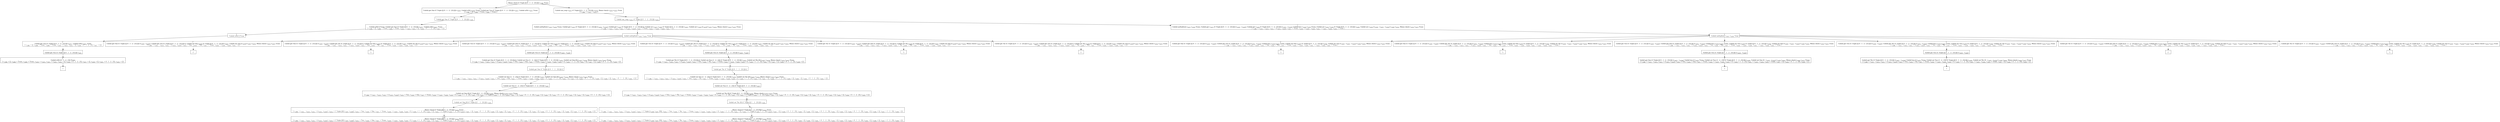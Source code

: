 digraph {
    graph [rankdir=TB
          ,bgcolor=transparent];
    node [shape=box
         ,fillcolor=white
         ,style=filled];
    0 [label=<O <BR/> Memo check (C Triple [[] 0 : 1 : 2 : [3] []]) v<SUB>1380</SUB> Trueo>];
    1 [label=<C <BR/> Unfold get One (C Triple [[] 0 : 1 : 2 : [3] []]) v<SUB>1410</SUB>, Unfold isNil v<SUB>1410</SUB> Trueo, Unfold get Two (C Triple [[] 0 : 1 : 2 : [3] []]) v<SUB>1411</SUB>, Unfold isNil v<SUB>1411</SUB> Trueo <BR/>  [ v<SUB>1380</SUB> &rarr; [], v<SUB>1408</SUB> &rarr; Trueo, v<SUB>1409</SUB> &rarr; Trueo ] >];
    2 [label=<C <BR/> Unfold one_step v<SUB>1412</SUB> (C Triple [[] 0 : 1 : 2 : [3] []]) v<SUB>1414</SUB>, Memo check v<SUB>1414</SUB> v<SUB>1413</SUB> Trueo <BR/>  [ v<SUB>1380</SUB> &rarr; v<SUB>1412</SUB> : v<SUB>1413</SUB> ] >];
    3 [label=<O <BR/> Unfold get One (C Triple [[] 0 : 1 : 2 : [3] []]) v<SUB>1410</SUB>>];
    4 [label=<C <BR/> Unfold isNil [] Trueo, Unfold get Two (C Triple [[] 0 : 1 : 2 : [3] []]) v<SUB>1411</SUB>, Unfold isNil v<SUB>1411</SUB> Trueo <BR/>  [ v<SUB>1380</SUB> &rarr; [], v<SUB>1408</SUB> &rarr; Trueo, v<SUB>1409</SUB> &rarr; Trueo, v<SUB>1410</SUB> &rarr; v<SUB>1415</SUB>, v<SUB>1415</SUB> &rarr; [], v<SUB>1416</SUB> &rarr; 0 : 1 : 2 : [3], v<SUB>1417</SUB> &rarr; [] ] >];
    5 [label=<O <BR/> Unfold isNil [] Trueo>];
    6 [label=<C <BR/> Unfold get Two (C Triple [[] 0 : 1 : 2 : [3] []]) v<SUB>1411</SUB>, Unfold isNil v<SUB>1411</SUB> Trueo <BR/>  [ v<SUB>1380</SUB> &rarr; [], v<SUB>1408</SUB> &rarr; Trueo, v<SUB>1409</SUB> &rarr; Trueo, v<SUB>1410</SUB> &rarr; v<SUB>1415</SUB>, v<SUB>1415</SUB> &rarr; [], v<SUB>1416</SUB> &rarr; 0 : 1 : 2 : [3], v<SUB>1417</SUB> &rarr; [] ] >];
    7 [label=<O <BR/> Unfold get Two (C Triple [[] 0 : 1 : 2 : [3] []]) v<SUB>1411</SUB>>];
    8 [label=<C <BR/> Unfold isNil (0 : 1 : 2 : [3]) Trueo <BR/>  [ v<SUB>1380</SUB> &rarr; [], v<SUB>1408</SUB> &rarr; Trueo, v<SUB>1409</SUB> &rarr; Trueo, v<SUB>1410</SUB> &rarr; v<SUB>1415</SUB>, v<SUB>1411</SUB> &rarr; v<SUB>1421</SUB>, v<SUB>1415</SUB> &rarr; [], v<SUB>1416</SUB> &rarr; 0 : 1 : 2 : [3], v<SUB>1417</SUB> &rarr; [], v<SUB>1420</SUB> &rarr; [], v<SUB>1421</SUB> &rarr; 0 : 1 : 2 : [3], v<SUB>1422</SUB> &rarr; [] ] >];
    9 [label=<_|_>];
    10 [label=<O <BR/> Unfold one_step v<SUB>1412</SUB> (C Triple [[] 0 : 1 : 2 : [3] []]) v<SUB>1414</SUB>>];
    11 [label=<C <BR/> Unfold notEqStick v<SUB>1415</SUB> v<SUB>1416</SUB> Trueo, Unfold get v<SUB>1415</SUB> (C Triple [[] 0 : 1 : 2 : [3] []]) (v<SUB>1419</SUB> : v<SUB>1420</SUB>), Unfold get v<SUB>1416</SUB> (C Triple [[] 0 : 1 : 2 : [3] []]) [], Unfold set v<SUB>1415</SUB> v<SUB>1420</SUB> (C Triple [[] 0 : 1 : 2 : [3] []]) v<SUB>1422</SUB>, Unfold set v<SUB>1416</SUB> [v<SUB>1419</SUB>] v<SUB>1422</SUB> v<SUB>1414</SUB>, Memo check v<SUB>1414</SUB> v<SUB>1413</SUB> Trueo <BR/>  [ v<SUB>1380</SUB> &rarr; v<SUB>1412</SUB> : v<SUB>1413</SUB>, v<SUB>1412</SUB> &rarr; (v<SUB>1415</SUB>, v<SUB>1416</SUB>), v<SUB>1417</SUB> &rarr; Trueo, v<SUB>1418</SUB> &rarr; v<SUB>1419</SUB> : v<SUB>1420</SUB>, v<SUB>1421</SUB> &rarr; [] ] >];
    12 [label=<C <BR/> Unfold notEqStick v<SUB>1415</SUB> v<SUB>1416</SUB> Trueo, Unfold get v<SUB>1415</SUB> (C Triple [[] 0 : 1 : 2 : [3] []]) (v<SUB>1419</SUB> : v<SUB>1420</SUB>), Unfold get v<SUB>1416</SUB> (C Triple [[] 0 : 1 : 2 : [3] []]) (v<SUB>1423</SUB> : v<SUB>1424</SUB>), Unfold less v<SUB>1419</SUB> v<SUB>1423</SUB> Trueo, Unfold set v<SUB>1415</SUB> v<SUB>1420</SUB> (C Triple [[] 0 : 1 : 2 : [3] []]) v<SUB>1426</SUB>, Unfold set v<SUB>1416</SUB> (v<SUB>1419</SUB> : v<SUB>1423</SUB> : v<SUB>1424</SUB>) v<SUB>1426</SUB> v<SUB>1414</SUB>, Memo check v<SUB>1414</SUB> v<SUB>1413</SUB> Trueo <BR/>  [ v<SUB>1380</SUB> &rarr; v<SUB>1412</SUB> : v<SUB>1413</SUB>, v<SUB>1412</SUB> &rarr; (v<SUB>1415</SUB>, v<SUB>1416</SUB>), v<SUB>1417</SUB> &rarr; Trueo, v<SUB>1418</SUB> &rarr; v<SUB>1419</SUB> : v<SUB>1420</SUB>, v<SUB>1421</SUB> &rarr; v<SUB>1423</SUB> : v<SUB>1424</SUB>, v<SUB>1425</SUB> &rarr; Trueo ] >];
    13 [label=<O <BR/> Unfold notEqStick v<SUB>1415</SUB> v<SUB>1416</SUB> Trueo>];
    14 [label=<C <BR/> Unfold get One (C Triple [[] 0 : 1 : 2 : [3] []]) (v<SUB>1419</SUB> : v<SUB>1420</SUB>), Unfold get Two (C Triple [[] 0 : 1 : 2 : [3] []]) [], Unfold set One v<SUB>1420</SUB> (C Triple [[] 0 : 1 : 2 : [3] []]) v<SUB>1422</SUB>, Unfold set Two [v<SUB>1419</SUB>] v<SUB>1422</SUB> v<SUB>1414</SUB>, Memo check v<SUB>1414</SUB> v<SUB>1413</SUB> Trueo <BR/>  [ v<SUB>1380</SUB> &rarr; v<SUB>1412</SUB> : v<SUB>1413</SUB>, v<SUB>1412</SUB> &rarr; (v<SUB>1415</SUB>, v<SUB>1416</SUB>), v<SUB>1415</SUB> &rarr; One, v<SUB>1416</SUB> &rarr; Two, v<SUB>1417</SUB> &rarr; Trueo, v<SUB>1418</SUB> &rarr; v<SUB>1419</SUB> : v<SUB>1420</SUB>, v<SUB>1421</SUB> &rarr; [] ] >];
    15 [label=<C <BR/> Unfold get One (C Triple [[] 0 : 1 : 2 : [3] []]) (v<SUB>1419</SUB> : v<SUB>1420</SUB>), Unfold get Thr (C Triple [[] 0 : 1 : 2 : [3] []]) [], Unfold set One v<SUB>1420</SUB> (C Triple [[] 0 : 1 : 2 : [3] []]) v<SUB>1422</SUB>, Unfold set Thr [v<SUB>1419</SUB>] v<SUB>1422</SUB> v<SUB>1414</SUB>, Memo check v<SUB>1414</SUB> v<SUB>1413</SUB> Trueo <BR/>  [ v<SUB>1380</SUB> &rarr; v<SUB>1412</SUB> : v<SUB>1413</SUB>, v<SUB>1412</SUB> &rarr; (v<SUB>1415</SUB>, v<SUB>1416</SUB>), v<SUB>1415</SUB> &rarr; One, v<SUB>1416</SUB> &rarr; Thr, v<SUB>1417</SUB> &rarr; Trueo, v<SUB>1418</SUB> &rarr; v<SUB>1419</SUB> : v<SUB>1420</SUB>, v<SUB>1421</SUB> &rarr; [] ] >];
    16 [label=<C <BR/> Unfold get Two (C Triple [[] 0 : 1 : 2 : [3] []]) (v<SUB>1419</SUB> : v<SUB>1420</SUB>), Unfold get One (C Triple [[] 0 : 1 : 2 : [3] []]) [], Unfold set Two v<SUB>1420</SUB> (C Triple [[] 0 : 1 : 2 : [3] []]) v<SUB>1422</SUB>, Unfold set One [v<SUB>1419</SUB>] v<SUB>1422</SUB> v<SUB>1414</SUB>, Memo check v<SUB>1414</SUB> v<SUB>1413</SUB> Trueo <BR/>  [ v<SUB>1380</SUB> &rarr; v<SUB>1412</SUB> : v<SUB>1413</SUB>, v<SUB>1412</SUB> &rarr; (v<SUB>1415</SUB>, v<SUB>1416</SUB>), v<SUB>1415</SUB> &rarr; Two, v<SUB>1416</SUB> &rarr; One, v<SUB>1417</SUB> &rarr; Trueo, v<SUB>1418</SUB> &rarr; v<SUB>1419</SUB> : v<SUB>1420</SUB>, v<SUB>1421</SUB> &rarr; [] ] >];
    17 [label=<C <BR/> Unfold get Two (C Triple [[] 0 : 1 : 2 : [3] []]) (v<SUB>1419</SUB> : v<SUB>1420</SUB>), Unfold get Thr (C Triple [[] 0 : 1 : 2 : [3] []]) [], Unfold set Two v<SUB>1420</SUB> (C Triple [[] 0 : 1 : 2 : [3] []]) v<SUB>1422</SUB>, Unfold set Thr [v<SUB>1419</SUB>] v<SUB>1422</SUB> v<SUB>1414</SUB>, Memo check v<SUB>1414</SUB> v<SUB>1413</SUB> Trueo <BR/>  [ v<SUB>1380</SUB> &rarr; v<SUB>1412</SUB> : v<SUB>1413</SUB>, v<SUB>1412</SUB> &rarr; (v<SUB>1415</SUB>, v<SUB>1416</SUB>), v<SUB>1415</SUB> &rarr; Two, v<SUB>1416</SUB> &rarr; Thr, v<SUB>1417</SUB> &rarr; Trueo, v<SUB>1418</SUB> &rarr; v<SUB>1419</SUB> : v<SUB>1420</SUB>, v<SUB>1421</SUB> &rarr; [] ] >];
    18 [label=<C <BR/> Unfold get Thr (C Triple [[] 0 : 1 : 2 : [3] []]) (v<SUB>1419</SUB> : v<SUB>1420</SUB>), Unfold get One (C Triple [[] 0 : 1 : 2 : [3] []]) [], Unfold set Thr v<SUB>1420</SUB> (C Triple [[] 0 : 1 : 2 : [3] []]) v<SUB>1422</SUB>, Unfold set One [v<SUB>1419</SUB>] v<SUB>1422</SUB> v<SUB>1414</SUB>, Memo check v<SUB>1414</SUB> v<SUB>1413</SUB> Trueo <BR/>  [ v<SUB>1380</SUB> &rarr; v<SUB>1412</SUB> : v<SUB>1413</SUB>, v<SUB>1412</SUB> &rarr; (v<SUB>1415</SUB>, v<SUB>1416</SUB>), v<SUB>1415</SUB> &rarr; Thr, v<SUB>1416</SUB> &rarr; One, v<SUB>1417</SUB> &rarr; Trueo, v<SUB>1418</SUB> &rarr; v<SUB>1419</SUB> : v<SUB>1420</SUB>, v<SUB>1421</SUB> &rarr; [] ] >];
    19 [label=<C <BR/> Unfold get Thr (C Triple [[] 0 : 1 : 2 : [3] []]) (v<SUB>1419</SUB> : v<SUB>1420</SUB>), Unfold get Two (C Triple [[] 0 : 1 : 2 : [3] []]) [], Unfold set Thr v<SUB>1420</SUB> (C Triple [[] 0 : 1 : 2 : [3] []]) v<SUB>1422</SUB>, Unfold set Two [v<SUB>1419</SUB>] v<SUB>1422</SUB> v<SUB>1414</SUB>, Memo check v<SUB>1414</SUB> v<SUB>1413</SUB> Trueo <BR/>  [ v<SUB>1380</SUB> &rarr; v<SUB>1412</SUB> : v<SUB>1413</SUB>, v<SUB>1412</SUB> &rarr; (v<SUB>1415</SUB>, v<SUB>1416</SUB>), v<SUB>1415</SUB> &rarr; Thr, v<SUB>1416</SUB> &rarr; Two, v<SUB>1417</SUB> &rarr; Trueo, v<SUB>1418</SUB> &rarr; v<SUB>1419</SUB> : v<SUB>1420</SUB>, v<SUB>1421</SUB> &rarr; [] ] >];
    20 [label=<_|_>];
    21 [label=<_|_>];
    22 [label=<O <BR/> Unfold get Two (C Triple [[] 0 : 1 : 2 : [3] []]) (v<SUB>1419</SUB> : v<SUB>1420</SUB>)>];
    23 [label=<C <BR/> Unfold get One (C Triple [[] 0 : 1 : 2 : [3] []]) [], Unfold set Two (1 : 2 : [3]) (C Triple [[] 0 : 1 : 2 : [3] []]) v<SUB>1422</SUB>, Unfold set One [0] v<SUB>1422</SUB> v<SUB>1414</SUB>, Memo check v<SUB>1414</SUB> v<SUB>1413</SUB> Trueo <BR/>  [ v<SUB>1380</SUB> &rarr; v<SUB>1412</SUB> : v<SUB>1413</SUB>, v<SUB>1412</SUB> &rarr; (v<SUB>1415</SUB>, v<SUB>1416</SUB>), v<SUB>1415</SUB> &rarr; Two, v<SUB>1416</SUB> &rarr; One, v<SUB>1417</SUB> &rarr; Trueo, v<SUB>1418</SUB> &rarr; v<SUB>1419</SUB> : v<SUB>1420</SUB>, v<SUB>1419</SUB> &rarr; 0, v<SUB>1420</SUB> &rarr; 1 : 2 : [3], v<SUB>1421</SUB> &rarr; [], v<SUB>1427</SUB> &rarr; [], v<SUB>1428</SUB> &rarr; 0 : 1 : 2 : [3], v<SUB>1429</SUB> &rarr; [] ] >];
    24 [label=<O <BR/> Unfold get One (C Triple [[] 0 : 1 : 2 : [3] []]) []>];
    25 [label=<C <BR/> Unfold set Two (1 : 2 : [3]) (C Triple [[] 0 : 1 : 2 : [3] []]) v<SUB>1422</SUB>, Unfold set One [0] v<SUB>1422</SUB> v<SUB>1414</SUB>, Memo check v<SUB>1414</SUB> v<SUB>1413</SUB> Trueo <BR/>  [ v<SUB>1380</SUB> &rarr; v<SUB>1412</SUB> : v<SUB>1413</SUB>, v<SUB>1412</SUB> &rarr; (v<SUB>1415</SUB>, v<SUB>1416</SUB>), v<SUB>1415</SUB> &rarr; Two, v<SUB>1416</SUB> &rarr; One, v<SUB>1417</SUB> &rarr; Trueo, v<SUB>1418</SUB> &rarr; v<SUB>1419</SUB> : v<SUB>1420</SUB>, v<SUB>1419</SUB> &rarr; 0, v<SUB>1420</SUB> &rarr; 1 : 2 : [3], v<SUB>1421</SUB> &rarr; [], v<SUB>1427</SUB> &rarr; [], v<SUB>1428</SUB> &rarr; 0 : 1 : 2 : [3], v<SUB>1429</SUB> &rarr; [], v<SUB>1430</SUB> &rarr; [], v<SUB>1431</SUB> &rarr; 0 : 1 : 2 : [3], v<SUB>1432</SUB> &rarr; [] ] >];
    26 [label=<O <BR/> Unfold set Two (1 : 2 : [3]) (C Triple [[] 0 : 1 : 2 : [3] []]) v<SUB>1422</SUB>>];
    27 [label=<C <BR/> Unfold set One [0] (C Triple [[] 1 : 2 : [3] []]) v<SUB>1414</SUB>, Memo check v<SUB>1414</SUB> v<SUB>1413</SUB> Trueo <BR/>  [ v<SUB>1380</SUB> &rarr; v<SUB>1412</SUB> : v<SUB>1413</SUB>, v<SUB>1412</SUB> &rarr; (v<SUB>1415</SUB>, v<SUB>1416</SUB>), v<SUB>1415</SUB> &rarr; Two, v<SUB>1416</SUB> &rarr; One, v<SUB>1417</SUB> &rarr; Trueo, v<SUB>1418</SUB> &rarr; v<SUB>1419</SUB> : v<SUB>1420</SUB>, v<SUB>1419</SUB> &rarr; 0, v<SUB>1420</SUB> &rarr; 1 : 2 : [3], v<SUB>1421</SUB> &rarr; [], v<SUB>1422</SUB> &rarr; C Triple [v<SUB>1433</SUB> 1 : 2 : [3] v<SUB>1435</SUB>], v<SUB>1427</SUB> &rarr; [], v<SUB>1428</SUB> &rarr; 0 : 1 : 2 : [3], v<SUB>1429</SUB> &rarr; [], v<SUB>1430</SUB> &rarr; [], v<SUB>1431</SUB> &rarr; 0 : 1 : 2 : [3], v<SUB>1432</SUB> &rarr; [], v<SUB>1433</SUB> &rarr; [], v<SUB>1434</SUB> &rarr; 0 : 1 : 2 : [3], v<SUB>1435</SUB> &rarr; [] ] >];
    28 [label=<O <BR/> Unfold set One [0] (C Triple [[] 1 : 2 : [3] []]) v<SUB>1414</SUB>>];
    29 [label=<C <BR/> Memo check (C Triple [[0] 1 : 2 : [3] []]) v<SUB>1413</SUB> Trueo <BR/>  [ v<SUB>1380</SUB> &rarr; v<SUB>1412</SUB> : v<SUB>1413</SUB>, v<SUB>1412</SUB> &rarr; (v<SUB>1415</SUB>, v<SUB>1416</SUB>), v<SUB>1414</SUB> &rarr; C Triple [[0] v<SUB>1437</SUB> v<SUB>1438</SUB>], v<SUB>1415</SUB> &rarr; Two, v<SUB>1416</SUB> &rarr; One, v<SUB>1417</SUB> &rarr; Trueo, v<SUB>1418</SUB> &rarr; v<SUB>1419</SUB> : v<SUB>1420</SUB>, v<SUB>1419</SUB> &rarr; 0, v<SUB>1420</SUB> &rarr; 1 : 2 : [3], v<SUB>1421</SUB> &rarr; [], v<SUB>1422</SUB> &rarr; C Triple [v<SUB>1433</SUB> 1 : 2 : [3] v<SUB>1435</SUB>], v<SUB>1427</SUB> &rarr; [], v<SUB>1428</SUB> &rarr; 0 : 1 : 2 : [3], v<SUB>1429</SUB> &rarr; [], v<SUB>1430</SUB> &rarr; [], v<SUB>1431</SUB> &rarr; 0 : 1 : 2 : [3], v<SUB>1432</SUB> &rarr; [], v<SUB>1433</SUB> &rarr; [], v<SUB>1434</SUB> &rarr; 0 : 1 : 2 : [3], v<SUB>1435</SUB> &rarr; [], v<SUB>1436</SUB> &rarr; [], v<SUB>1437</SUB> &rarr; 1 : 2 : [3], v<SUB>1438</SUB> &rarr; [] ] >];
    30 [label=<Leaf <BR/> Memo check (C Triple [[0] 1 : 2 : [3] []]) v<SUB>1413</SUB> Trueo <BR/>  [ v<SUB>1380</SUB> &rarr; v<SUB>1412</SUB> : v<SUB>1413</SUB>, v<SUB>1412</SUB> &rarr; (v<SUB>1415</SUB>, v<SUB>1416</SUB>), v<SUB>1414</SUB> &rarr; C Triple [[0] v<SUB>1437</SUB> v<SUB>1438</SUB>], v<SUB>1415</SUB> &rarr; Two, v<SUB>1416</SUB> &rarr; One, v<SUB>1417</SUB> &rarr; Trueo, v<SUB>1418</SUB> &rarr; v<SUB>1419</SUB> : v<SUB>1420</SUB>, v<SUB>1419</SUB> &rarr; 0, v<SUB>1420</SUB> &rarr; 1 : 2 : [3], v<SUB>1421</SUB> &rarr; [], v<SUB>1422</SUB> &rarr; C Triple [v<SUB>1433</SUB> 1 : 2 : [3] v<SUB>1435</SUB>], v<SUB>1427</SUB> &rarr; [], v<SUB>1428</SUB> &rarr; 0 : 1 : 2 : [3], v<SUB>1429</SUB> &rarr; [], v<SUB>1430</SUB> &rarr; [], v<SUB>1431</SUB> &rarr; 0 : 1 : 2 : [3], v<SUB>1432</SUB> &rarr; [], v<SUB>1433</SUB> &rarr; [], v<SUB>1434</SUB> &rarr; 0 : 1 : 2 : [3], v<SUB>1435</SUB> &rarr; [], v<SUB>1436</SUB> &rarr; [], v<SUB>1437</SUB> &rarr; 1 : 2 : [3], v<SUB>1438</SUB> &rarr; [] ] >];
    31 [label=<O <BR/> Unfold get Two (C Triple [[] 0 : 1 : 2 : [3] []]) (v<SUB>1419</SUB> : v<SUB>1420</SUB>)>];
    32 [label=<C <BR/> Unfold get Thr (C Triple [[] 0 : 1 : 2 : [3] []]) [], Unfold set Two (1 : 2 : [3]) (C Triple [[] 0 : 1 : 2 : [3] []]) v<SUB>1422</SUB>, Unfold set Thr [0] v<SUB>1422</SUB> v<SUB>1414</SUB>, Memo check v<SUB>1414</SUB> v<SUB>1413</SUB> Trueo <BR/>  [ v<SUB>1380</SUB> &rarr; v<SUB>1412</SUB> : v<SUB>1413</SUB>, v<SUB>1412</SUB> &rarr; (v<SUB>1415</SUB>, v<SUB>1416</SUB>), v<SUB>1415</SUB> &rarr; Two, v<SUB>1416</SUB> &rarr; Thr, v<SUB>1417</SUB> &rarr; Trueo, v<SUB>1418</SUB> &rarr; v<SUB>1419</SUB> : v<SUB>1420</SUB>, v<SUB>1419</SUB> &rarr; 0, v<SUB>1420</SUB> &rarr; 1 : 2 : [3], v<SUB>1421</SUB> &rarr; [], v<SUB>1427</SUB> &rarr; [], v<SUB>1428</SUB> &rarr; 0 : 1 : 2 : [3], v<SUB>1429</SUB> &rarr; [] ] >];
    33 [label=<O <BR/> Unfold get Thr (C Triple [[] 0 : 1 : 2 : [3] []]) []>];
    34 [label=<C <BR/> Unfold set Two (1 : 2 : [3]) (C Triple [[] 0 : 1 : 2 : [3] []]) v<SUB>1422</SUB>, Unfold set Thr [0] v<SUB>1422</SUB> v<SUB>1414</SUB>, Memo check v<SUB>1414</SUB> v<SUB>1413</SUB> Trueo <BR/>  [ v<SUB>1380</SUB> &rarr; v<SUB>1412</SUB> : v<SUB>1413</SUB>, v<SUB>1412</SUB> &rarr; (v<SUB>1415</SUB>, v<SUB>1416</SUB>), v<SUB>1415</SUB> &rarr; Two, v<SUB>1416</SUB> &rarr; Thr, v<SUB>1417</SUB> &rarr; Trueo, v<SUB>1418</SUB> &rarr; v<SUB>1419</SUB> : v<SUB>1420</SUB>, v<SUB>1419</SUB> &rarr; 0, v<SUB>1420</SUB> &rarr; 1 : 2 : [3], v<SUB>1421</SUB> &rarr; [], v<SUB>1427</SUB> &rarr; [], v<SUB>1428</SUB> &rarr; 0 : 1 : 2 : [3], v<SUB>1429</SUB> &rarr; [], v<SUB>1430</SUB> &rarr; [], v<SUB>1431</SUB> &rarr; 0 : 1 : 2 : [3], v<SUB>1432</SUB> &rarr; [] ] >];
    35 [label=<O <BR/> Unfold set Two (1 : 2 : [3]) (C Triple [[] 0 : 1 : 2 : [3] []]) v<SUB>1422</SUB>>];
    36 [label=<C <BR/> Unfold set Thr [0] (C Triple [[] 1 : 2 : [3] []]) v<SUB>1414</SUB>, Memo check v<SUB>1414</SUB> v<SUB>1413</SUB> Trueo <BR/>  [ v<SUB>1380</SUB> &rarr; v<SUB>1412</SUB> : v<SUB>1413</SUB>, v<SUB>1412</SUB> &rarr; (v<SUB>1415</SUB>, v<SUB>1416</SUB>), v<SUB>1415</SUB> &rarr; Two, v<SUB>1416</SUB> &rarr; Thr, v<SUB>1417</SUB> &rarr; Trueo, v<SUB>1418</SUB> &rarr; v<SUB>1419</SUB> : v<SUB>1420</SUB>, v<SUB>1419</SUB> &rarr; 0, v<SUB>1420</SUB> &rarr; 1 : 2 : [3], v<SUB>1421</SUB> &rarr; [], v<SUB>1422</SUB> &rarr; C Triple [v<SUB>1433</SUB> 1 : 2 : [3] v<SUB>1435</SUB>], v<SUB>1427</SUB> &rarr; [], v<SUB>1428</SUB> &rarr; 0 : 1 : 2 : [3], v<SUB>1429</SUB> &rarr; [], v<SUB>1430</SUB> &rarr; [], v<SUB>1431</SUB> &rarr; 0 : 1 : 2 : [3], v<SUB>1432</SUB> &rarr; [], v<SUB>1433</SUB> &rarr; [], v<SUB>1434</SUB> &rarr; 0 : 1 : 2 : [3], v<SUB>1435</SUB> &rarr; [] ] >];
    37 [label=<O <BR/> Unfold set Thr [0] (C Triple [[] 1 : 2 : [3] []]) v<SUB>1414</SUB>>];
    38 [label=<C <BR/> Memo check (C Triple [[] 1 : 2 : [3] [0]]) v<SUB>1413</SUB> Trueo <BR/>  [ v<SUB>1380</SUB> &rarr; v<SUB>1412</SUB> : v<SUB>1413</SUB>, v<SUB>1412</SUB> &rarr; (v<SUB>1415</SUB>, v<SUB>1416</SUB>), v<SUB>1414</SUB> &rarr; C Triple [v<SUB>1436</SUB> v<SUB>1437</SUB> [0]], v<SUB>1415</SUB> &rarr; Two, v<SUB>1416</SUB> &rarr; Thr, v<SUB>1417</SUB> &rarr; Trueo, v<SUB>1418</SUB> &rarr; v<SUB>1419</SUB> : v<SUB>1420</SUB>, v<SUB>1419</SUB> &rarr; 0, v<SUB>1420</SUB> &rarr; 1 : 2 : [3], v<SUB>1421</SUB> &rarr; [], v<SUB>1422</SUB> &rarr; C Triple [v<SUB>1433</SUB> 1 : 2 : [3] v<SUB>1435</SUB>], v<SUB>1427</SUB> &rarr; [], v<SUB>1428</SUB> &rarr; 0 : 1 : 2 : [3], v<SUB>1429</SUB> &rarr; [], v<SUB>1430</SUB> &rarr; [], v<SUB>1431</SUB> &rarr; 0 : 1 : 2 : [3], v<SUB>1432</SUB> &rarr; [], v<SUB>1433</SUB> &rarr; [], v<SUB>1434</SUB> &rarr; 0 : 1 : 2 : [3], v<SUB>1435</SUB> &rarr; [], v<SUB>1436</SUB> &rarr; [], v<SUB>1437</SUB> &rarr; 1 : 2 : [3], v<SUB>1438</SUB> &rarr; [] ] >];
    39 [label=<Leaf <BR/> Memo check (C Triple [[] 1 : 2 : [3] [0]]) v<SUB>1413</SUB> Trueo <BR/>  [ v<SUB>1380</SUB> &rarr; v<SUB>1412</SUB> : v<SUB>1413</SUB>, v<SUB>1412</SUB> &rarr; (v<SUB>1415</SUB>, v<SUB>1416</SUB>), v<SUB>1414</SUB> &rarr; C Triple [v<SUB>1436</SUB> v<SUB>1437</SUB> [0]], v<SUB>1415</SUB> &rarr; Two, v<SUB>1416</SUB> &rarr; Thr, v<SUB>1417</SUB> &rarr; Trueo, v<SUB>1418</SUB> &rarr; v<SUB>1419</SUB> : v<SUB>1420</SUB>, v<SUB>1419</SUB> &rarr; 0, v<SUB>1420</SUB> &rarr; 1 : 2 : [3], v<SUB>1421</SUB> &rarr; [], v<SUB>1422</SUB> &rarr; C Triple [v<SUB>1433</SUB> 1 : 2 : [3] v<SUB>1435</SUB>], v<SUB>1427</SUB> &rarr; [], v<SUB>1428</SUB> &rarr; 0 : 1 : 2 : [3], v<SUB>1429</SUB> &rarr; [], v<SUB>1430</SUB> &rarr; [], v<SUB>1431</SUB> &rarr; 0 : 1 : 2 : [3], v<SUB>1432</SUB> &rarr; [], v<SUB>1433</SUB> &rarr; [], v<SUB>1434</SUB> &rarr; 0 : 1 : 2 : [3], v<SUB>1435</SUB> &rarr; [], v<SUB>1436</SUB> &rarr; [], v<SUB>1437</SUB> &rarr; 1 : 2 : [3], v<SUB>1438</SUB> &rarr; [] ] >];
    40 [label=<_|_>];
    41 [label=<_|_>];
    42 [label=<O <BR/> Unfold notEqStick v<SUB>1415</SUB> v<SUB>1416</SUB> Trueo>];
    43 [label=<C <BR/> Unfold get One (C Triple [[] 0 : 1 : 2 : [3] []]) (v<SUB>1419</SUB> : v<SUB>1420</SUB>), Unfold get Two (C Triple [[] 0 : 1 : 2 : [3] []]) (v<SUB>1423</SUB> : v<SUB>1424</SUB>), Unfold less v<SUB>1419</SUB> v<SUB>1423</SUB> Trueo, Unfold set One v<SUB>1420</SUB> (C Triple [[] 0 : 1 : 2 : [3] []]) v<SUB>1426</SUB>, Unfold set Two (v<SUB>1419</SUB> : v<SUB>1423</SUB> : v<SUB>1424</SUB>) v<SUB>1426</SUB> v<SUB>1414</SUB>, Memo check v<SUB>1414</SUB> v<SUB>1413</SUB> Trueo <BR/>  [ v<SUB>1380</SUB> &rarr; v<SUB>1412</SUB> : v<SUB>1413</SUB>, v<SUB>1412</SUB> &rarr; (v<SUB>1415</SUB>, v<SUB>1416</SUB>), v<SUB>1415</SUB> &rarr; One, v<SUB>1416</SUB> &rarr; Two, v<SUB>1417</SUB> &rarr; Trueo, v<SUB>1418</SUB> &rarr; v<SUB>1419</SUB> : v<SUB>1420</SUB>, v<SUB>1421</SUB> &rarr; v<SUB>1423</SUB> : v<SUB>1424</SUB>, v<SUB>1425</SUB> &rarr; Trueo ] >];
    44 [label=<C <BR/> Unfold get One (C Triple [[] 0 : 1 : 2 : [3] []]) (v<SUB>1419</SUB> : v<SUB>1420</SUB>), Unfold get Thr (C Triple [[] 0 : 1 : 2 : [3] []]) (v<SUB>1423</SUB> : v<SUB>1424</SUB>), Unfold less v<SUB>1419</SUB> v<SUB>1423</SUB> Trueo, Unfold set One v<SUB>1420</SUB> (C Triple [[] 0 : 1 : 2 : [3] []]) v<SUB>1426</SUB>, Unfold set Thr (v<SUB>1419</SUB> : v<SUB>1423</SUB> : v<SUB>1424</SUB>) v<SUB>1426</SUB> v<SUB>1414</SUB>, Memo check v<SUB>1414</SUB> v<SUB>1413</SUB> Trueo <BR/>  [ v<SUB>1380</SUB> &rarr; v<SUB>1412</SUB> : v<SUB>1413</SUB>, v<SUB>1412</SUB> &rarr; (v<SUB>1415</SUB>, v<SUB>1416</SUB>), v<SUB>1415</SUB> &rarr; One, v<SUB>1416</SUB> &rarr; Thr, v<SUB>1417</SUB> &rarr; Trueo, v<SUB>1418</SUB> &rarr; v<SUB>1419</SUB> : v<SUB>1420</SUB>, v<SUB>1421</SUB> &rarr; v<SUB>1423</SUB> : v<SUB>1424</SUB>, v<SUB>1425</SUB> &rarr; Trueo ] >];
    45 [label=<C <BR/> Unfold get Two (C Triple [[] 0 : 1 : 2 : [3] []]) (v<SUB>1419</SUB> : v<SUB>1420</SUB>), Unfold get One (C Triple [[] 0 : 1 : 2 : [3] []]) (v<SUB>1423</SUB> : v<SUB>1424</SUB>), Unfold less v<SUB>1419</SUB> v<SUB>1423</SUB> Trueo, Unfold set Two v<SUB>1420</SUB> (C Triple [[] 0 : 1 : 2 : [3] []]) v<SUB>1426</SUB>, Unfold set One (v<SUB>1419</SUB> : v<SUB>1423</SUB> : v<SUB>1424</SUB>) v<SUB>1426</SUB> v<SUB>1414</SUB>, Memo check v<SUB>1414</SUB> v<SUB>1413</SUB> Trueo <BR/>  [ v<SUB>1380</SUB> &rarr; v<SUB>1412</SUB> : v<SUB>1413</SUB>, v<SUB>1412</SUB> &rarr; (v<SUB>1415</SUB>, v<SUB>1416</SUB>), v<SUB>1415</SUB> &rarr; Two, v<SUB>1416</SUB> &rarr; One, v<SUB>1417</SUB> &rarr; Trueo, v<SUB>1418</SUB> &rarr; v<SUB>1419</SUB> : v<SUB>1420</SUB>, v<SUB>1421</SUB> &rarr; v<SUB>1423</SUB> : v<SUB>1424</SUB>, v<SUB>1425</SUB> &rarr; Trueo ] >];
    46 [label=<C <BR/> Unfold get Two (C Triple [[] 0 : 1 : 2 : [3] []]) (v<SUB>1419</SUB> : v<SUB>1420</SUB>), Unfold get Thr (C Triple [[] 0 : 1 : 2 : [3] []]) (v<SUB>1423</SUB> : v<SUB>1424</SUB>), Unfold less v<SUB>1419</SUB> v<SUB>1423</SUB> Trueo, Unfold set Two v<SUB>1420</SUB> (C Triple [[] 0 : 1 : 2 : [3] []]) v<SUB>1426</SUB>, Unfold set Thr (v<SUB>1419</SUB> : v<SUB>1423</SUB> : v<SUB>1424</SUB>) v<SUB>1426</SUB> v<SUB>1414</SUB>, Memo check v<SUB>1414</SUB> v<SUB>1413</SUB> Trueo <BR/>  [ v<SUB>1380</SUB> &rarr; v<SUB>1412</SUB> : v<SUB>1413</SUB>, v<SUB>1412</SUB> &rarr; (v<SUB>1415</SUB>, v<SUB>1416</SUB>), v<SUB>1415</SUB> &rarr; Two, v<SUB>1416</SUB> &rarr; Thr, v<SUB>1417</SUB> &rarr; Trueo, v<SUB>1418</SUB> &rarr; v<SUB>1419</SUB> : v<SUB>1420</SUB>, v<SUB>1421</SUB> &rarr; v<SUB>1423</SUB> : v<SUB>1424</SUB>, v<SUB>1425</SUB> &rarr; Trueo ] >];
    47 [label=<C <BR/> Unfold get Thr (C Triple [[] 0 : 1 : 2 : [3] []]) (v<SUB>1419</SUB> : v<SUB>1420</SUB>), Unfold get One (C Triple [[] 0 : 1 : 2 : [3] []]) (v<SUB>1423</SUB> : v<SUB>1424</SUB>), Unfold less v<SUB>1419</SUB> v<SUB>1423</SUB> Trueo, Unfold set Thr v<SUB>1420</SUB> (C Triple [[] 0 : 1 : 2 : [3] []]) v<SUB>1426</SUB>, Unfold set One (v<SUB>1419</SUB> : v<SUB>1423</SUB> : v<SUB>1424</SUB>) v<SUB>1426</SUB> v<SUB>1414</SUB>, Memo check v<SUB>1414</SUB> v<SUB>1413</SUB> Trueo <BR/>  [ v<SUB>1380</SUB> &rarr; v<SUB>1412</SUB> : v<SUB>1413</SUB>, v<SUB>1412</SUB> &rarr; (v<SUB>1415</SUB>, v<SUB>1416</SUB>), v<SUB>1415</SUB> &rarr; Thr, v<SUB>1416</SUB> &rarr; One, v<SUB>1417</SUB> &rarr; Trueo, v<SUB>1418</SUB> &rarr; v<SUB>1419</SUB> : v<SUB>1420</SUB>, v<SUB>1421</SUB> &rarr; v<SUB>1423</SUB> : v<SUB>1424</SUB>, v<SUB>1425</SUB> &rarr; Trueo ] >];
    48 [label=<C <BR/> Unfold get Thr (C Triple [[] 0 : 1 : 2 : [3] []]) (v<SUB>1419</SUB> : v<SUB>1420</SUB>), Unfold get Two (C Triple [[] 0 : 1 : 2 : [3] []]) (v<SUB>1423</SUB> : v<SUB>1424</SUB>), Unfold less v<SUB>1419</SUB> v<SUB>1423</SUB> Trueo, Unfold set Thr v<SUB>1420</SUB> (C Triple [[] 0 : 1 : 2 : [3] []]) v<SUB>1426</SUB>, Unfold set Two (v<SUB>1419</SUB> : v<SUB>1423</SUB> : v<SUB>1424</SUB>) v<SUB>1426</SUB> v<SUB>1414</SUB>, Memo check v<SUB>1414</SUB> v<SUB>1413</SUB> Trueo <BR/>  [ v<SUB>1380</SUB> &rarr; v<SUB>1412</SUB> : v<SUB>1413</SUB>, v<SUB>1412</SUB> &rarr; (v<SUB>1415</SUB>, v<SUB>1416</SUB>), v<SUB>1415</SUB> &rarr; Thr, v<SUB>1416</SUB> &rarr; Two, v<SUB>1417</SUB> &rarr; Trueo, v<SUB>1418</SUB> &rarr; v<SUB>1419</SUB> : v<SUB>1420</SUB>, v<SUB>1421</SUB> &rarr; v<SUB>1423</SUB> : v<SUB>1424</SUB>, v<SUB>1425</SUB> &rarr; Trueo ] >];
    49 [label=<_|_>];
    50 [label=<_|_>];
    51 [label=<O <BR/> Unfold get Two (C Triple [[] 0 : 1 : 2 : [3] []]) (v<SUB>1419</SUB> : v<SUB>1420</SUB>)>];
    52 [label=<C <BR/> Unfold get One (C Triple [[] 0 : 1 : 2 : [3] []]) (v<SUB>1423</SUB> : v<SUB>1424</SUB>), Unfold less 0 v<SUB>1423</SUB> Trueo, Unfold set Two (1 : 2 : [3]) (C Triple [[] 0 : 1 : 2 : [3] []]) v<SUB>1426</SUB>, Unfold set One (0 : v<SUB>1423</SUB> : v<SUB>1424</SUB>) v<SUB>1426</SUB> v<SUB>1414</SUB>, Memo check v<SUB>1414</SUB> v<SUB>1413</SUB> Trueo <BR/>  [ v<SUB>1380</SUB> &rarr; v<SUB>1412</SUB> : v<SUB>1413</SUB>, v<SUB>1412</SUB> &rarr; (v<SUB>1415</SUB>, v<SUB>1416</SUB>), v<SUB>1415</SUB> &rarr; Two, v<SUB>1416</SUB> &rarr; One, v<SUB>1417</SUB> &rarr; Trueo, v<SUB>1418</SUB> &rarr; v<SUB>1419</SUB> : v<SUB>1420</SUB>, v<SUB>1419</SUB> &rarr; 0, v<SUB>1420</SUB> &rarr; 1 : 2 : [3], v<SUB>1421</SUB> &rarr; v<SUB>1423</SUB> : v<SUB>1424</SUB>, v<SUB>1425</SUB> &rarr; Trueo, v<SUB>1427</SUB> &rarr; [], v<SUB>1428</SUB> &rarr; 0 : 1 : 2 : [3], v<SUB>1429</SUB> &rarr; [] ] >];
    53 [label=<_|_>];
    54 [label=<O <BR/> Unfold get Two (C Triple [[] 0 : 1 : 2 : [3] []]) (v<SUB>1419</SUB> : v<SUB>1420</SUB>)>];
    55 [label=<C <BR/> Unfold get Thr (C Triple [[] 0 : 1 : 2 : [3] []]) (v<SUB>1423</SUB> : v<SUB>1424</SUB>), Unfold less 0 v<SUB>1423</SUB> Trueo, Unfold set Two (1 : 2 : [3]) (C Triple [[] 0 : 1 : 2 : [3] []]) v<SUB>1426</SUB>, Unfold set Thr (0 : v<SUB>1423</SUB> : v<SUB>1424</SUB>) v<SUB>1426</SUB> v<SUB>1414</SUB>, Memo check v<SUB>1414</SUB> v<SUB>1413</SUB> Trueo <BR/>  [ v<SUB>1380</SUB> &rarr; v<SUB>1412</SUB> : v<SUB>1413</SUB>, v<SUB>1412</SUB> &rarr; (v<SUB>1415</SUB>, v<SUB>1416</SUB>), v<SUB>1415</SUB> &rarr; Two, v<SUB>1416</SUB> &rarr; Thr, v<SUB>1417</SUB> &rarr; Trueo, v<SUB>1418</SUB> &rarr; v<SUB>1419</SUB> : v<SUB>1420</SUB>, v<SUB>1419</SUB> &rarr; 0, v<SUB>1420</SUB> &rarr; 1 : 2 : [3], v<SUB>1421</SUB> &rarr; v<SUB>1423</SUB> : v<SUB>1424</SUB>, v<SUB>1425</SUB> &rarr; Trueo, v<SUB>1427</SUB> &rarr; [], v<SUB>1428</SUB> &rarr; 0 : 1 : 2 : [3], v<SUB>1429</SUB> &rarr; [] ] >];
    56 [label=<_|_>];
    57 [label=<_|_>];
    58 [label=<_|_>];
    0 -> 1 [label=""];
    0 -> 2 [label=""];
    1 -> 3 [label=""];
    2 -> 10 [label=""];
    3 -> 4 [label=""];
    4 -> 5 [label=""];
    5 -> 6 [label=""];
    6 -> 7 [label=""];
    7 -> 8 [label=""];
    8 -> 9 [label=""];
    10 -> 11 [label=""];
    10 -> 12 [label=""];
    11 -> 13 [label=""];
    12 -> 42 [label=""];
    13 -> 14 [label=""];
    13 -> 15 [label=""];
    13 -> 16 [label=""];
    13 -> 17 [label=""];
    13 -> 18 [label=""];
    13 -> 19 [label=""];
    14 -> 20 [label=""];
    15 -> 21 [label=""];
    16 -> 22 [label=""];
    17 -> 31 [label=""];
    18 -> 40 [label=""];
    19 -> 41 [label=""];
    22 -> 23 [label=""];
    23 -> 24 [label=""];
    24 -> 25 [label=""];
    25 -> 26 [label=""];
    26 -> 27 [label=""];
    27 -> 28 [label=""];
    28 -> 29 [label=""];
    29 -> 30 [label=""];
    31 -> 32 [label=""];
    32 -> 33 [label=""];
    33 -> 34 [label=""];
    34 -> 35 [label=""];
    35 -> 36 [label=""];
    36 -> 37 [label=""];
    37 -> 38 [label=""];
    38 -> 39 [label=""];
    42 -> 43 [label=""];
    42 -> 44 [label=""];
    42 -> 45 [label=""];
    42 -> 46 [label=""];
    42 -> 47 [label=""];
    42 -> 48 [label=""];
    43 -> 49 [label=""];
    44 -> 50 [label=""];
    45 -> 51 [label=""];
    46 -> 54 [label=""];
    47 -> 57 [label=""];
    48 -> 58 [label=""];
    51 -> 52 [label=""];
    52 -> 53 [label=""];
    54 -> 55 [label=""];
    55 -> 56 [label=""];
}